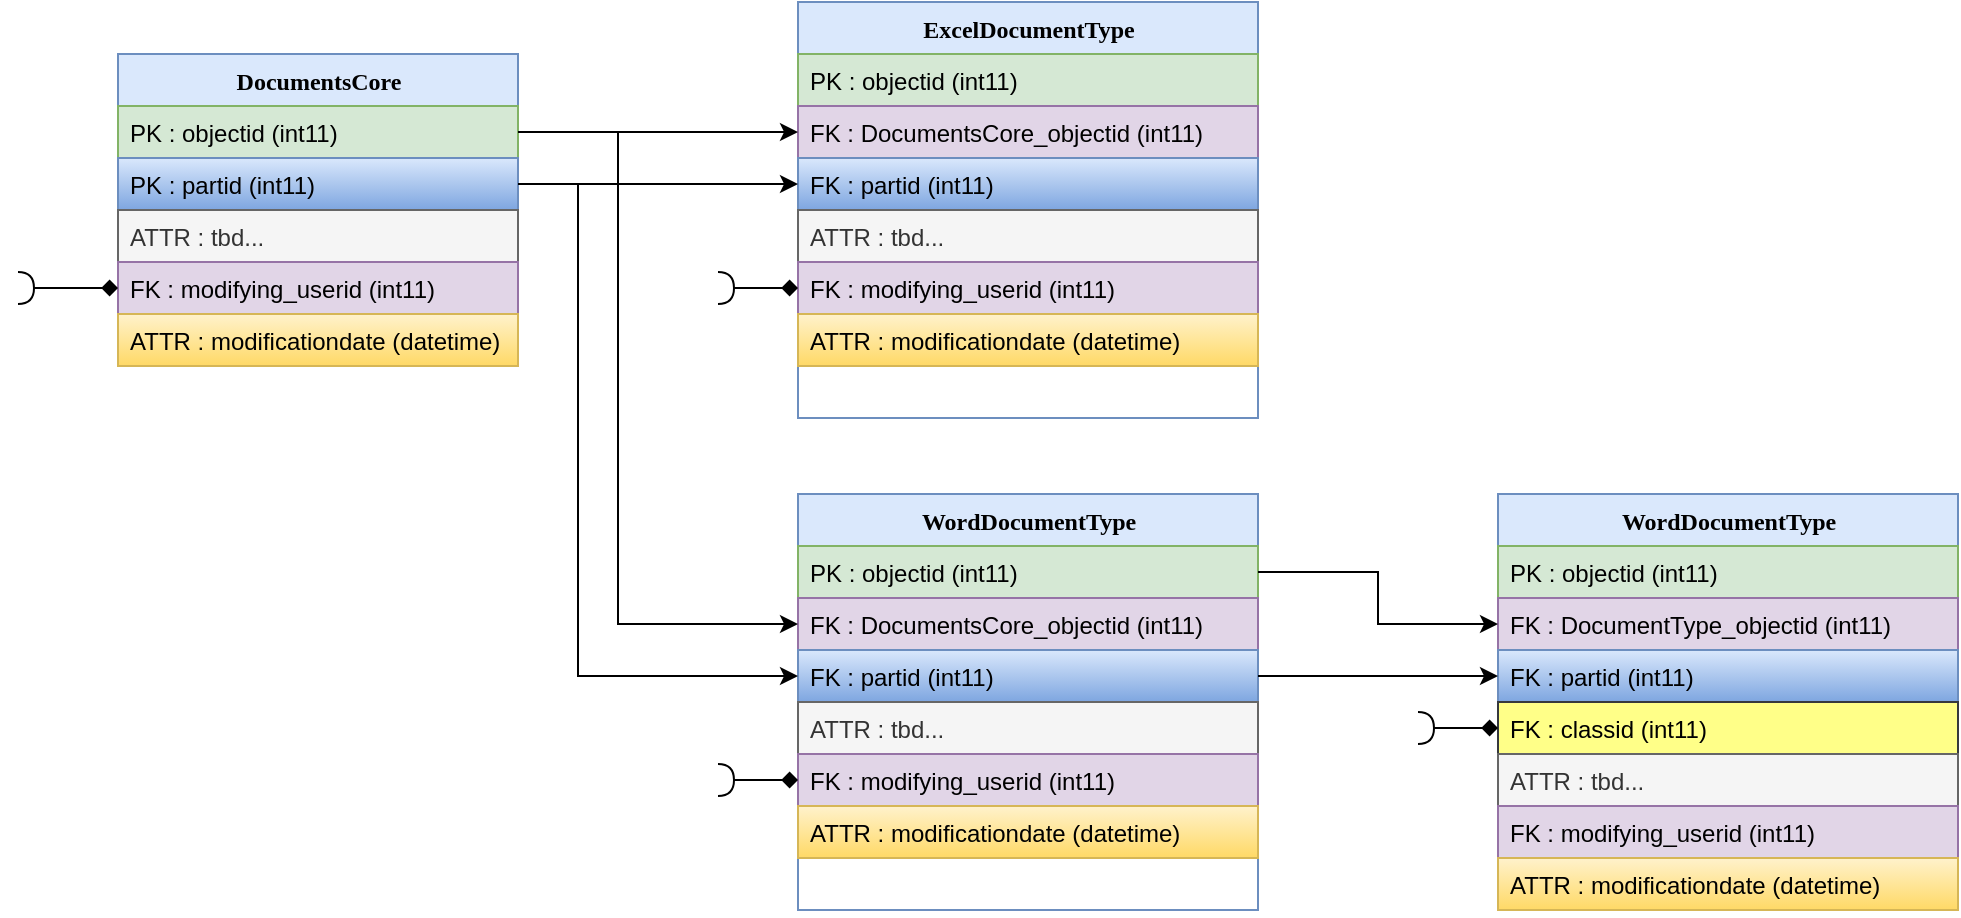 <mxfile version="14.1.4" type="github" pages="3">
  <diagram name="Documents" id="9f46799a-70d6-7492-0946-bef42562c5a5">
    <mxGraphModel dx="1038" dy="585" grid="1" gridSize="10" guides="1" tooltips="1" connect="1" arrows="1" fold="1" page="1" pageScale="1" pageWidth="1100" pageHeight="850" background="#ffffff" math="0" shadow="0">
      <root>
        <mxCell id="0" />
        <mxCell id="1" parent="0" />
        <mxCell id="78961159f06e98e8-17" value="DocumentsCore" style="swimlane;html=1;fontStyle=1;align=center;verticalAlign=top;childLayout=stackLayout;horizontal=1;startSize=26;horizontalStack=0;resizeParent=1;resizeLast=0;collapsible=1;marginBottom=0;swimlaneFillColor=#ffffff;rounded=0;shadow=0;comic=0;labelBackgroundColor=none;strokeWidth=1;fillColor=#dae8fc;fontFamily=Verdana;fontSize=12;strokeColor=#6c8ebf;" parent="1" vertex="1">
          <mxGeometry x="70" y="166" width="200" height="156" as="geometry" />
        </mxCell>
        <mxCell id="78961159f06e98e8-21" value="PK : objectid (int11)" style="text;html=1;strokeColor=#82b366;fillColor=#d5e8d4;align=left;verticalAlign=top;spacingLeft=4;spacingRight=4;whiteSpace=wrap;overflow=hidden;rotatable=0;points=[[0,0.5],[1,0.5]];portConstraint=eastwest;" parent="78961159f06e98e8-17" vertex="1">
          <mxGeometry y="26" width="200" height="26" as="geometry" />
        </mxCell>
        <mxCell id="78961159f06e98e8-23" value="PK : partid (int11)" style="text;html=1;strokeColor=#6c8ebf;fillColor=#dae8fc;align=left;verticalAlign=top;spacingLeft=4;spacingRight=4;whiteSpace=wrap;overflow=hidden;rotatable=0;points=[[0,0.5],[1,0.5]];portConstraint=eastwest;gradientColor=#7ea6e0;" parent="78961159f06e98e8-17" vertex="1">
          <mxGeometry y="52" width="200" height="26" as="geometry" />
        </mxCell>
        <mxCell id="L6q3qHuzGf21snozMCTw-1" value="ATTR : tbd... " style="text;align=left;verticalAlign=top;spacingLeft=4;spacingRight=4;overflow=hidden;rotatable=0;points=[[0,0.5],[1,0.5]];portConstraint=eastwest;fillColor=#f5f5f5;strokeColor=#666666;fontColor=#333333;" vertex="1" parent="78961159f06e98e8-17">
          <mxGeometry y="78" width="200" height="26" as="geometry" />
        </mxCell>
        <mxCell id="78961159f06e98e8-25" value="FK : modifying_userid (int11)" style="text;html=1;strokeColor=#9673a6;fillColor=#e1d5e7;align=left;verticalAlign=top;spacingLeft=4;spacingRight=4;whiteSpace=wrap;overflow=hidden;rotatable=0;points=[[0,0.5],[1,0.5]];portConstraint=eastwest;" parent="78961159f06e98e8-17" vertex="1">
          <mxGeometry y="104" width="200" height="26" as="geometry" />
        </mxCell>
        <mxCell id="78961159f06e98e8-26" value="ATTR : modificationdate (datetime)" style="text;html=1;strokeColor=#d6b656;fillColor=#fff2cc;align=left;verticalAlign=top;spacingLeft=4;spacingRight=4;whiteSpace=wrap;overflow=hidden;rotatable=0;points=[[0,0.5],[1,0.5]];portConstraint=eastwest;gradientColor=#ffd966;" parent="78961159f06e98e8-17" vertex="1">
          <mxGeometry y="130" width="200" height="26" as="geometry" />
        </mxCell>
        <mxCell id="tWtyntJ0W2fYohMLLJV2-1" value="WordDocumentType" style="swimlane;html=1;fontStyle=1;align=center;verticalAlign=top;childLayout=stackLayout;horizontal=1;startSize=26;horizontalStack=0;resizeParent=1;resizeLast=0;collapsible=1;marginBottom=0;swimlaneFillColor=#ffffff;rounded=0;shadow=0;comic=0;labelBackgroundColor=none;strokeWidth=1;fillColor=#dae8fc;fontFamily=Verdana;fontSize=12;strokeColor=#6c8ebf;" vertex="1" parent="1">
          <mxGeometry x="410" y="386" width="230" height="208" as="geometry" />
        </mxCell>
        <mxCell id="tWtyntJ0W2fYohMLLJV2-2" value="PK : objectid (int11)" style="text;html=1;strokeColor=#82b366;fillColor=#d5e8d4;align=left;verticalAlign=top;spacingLeft=4;spacingRight=4;whiteSpace=wrap;overflow=hidden;rotatable=0;points=[[0,0.5],[1,0.5]];portConstraint=eastwest;" vertex="1" parent="tWtyntJ0W2fYohMLLJV2-1">
          <mxGeometry y="26" width="230" height="26" as="geometry" />
        </mxCell>
        <mxCell id="tWtyntJ0W2fYohMLLJV2-7" value="FK : DocumentsCore_objectid (int11)" style="text;html=1;strokeColor=#9673a6;fillColor=#e1d5e7;align=left;verticalAlign=top;spacingLeft=4;spacingRight=4;whiteSpace=wrap;overflow=hidden;rotatable=0;points=[[0,0.5],[1,0.5]];portConstraint=eastwest;" vertex="1" parent="tWtyntJ0W2fYohMLLJV2-1">
          <mxGeometry y="52" width="230" height="26" as="geometry" />
        </mxCell>
        <mxCell id="tWtyntJ0W2fYohMLLJV2-3" value="FK : partid (int11)" style="text;html=1;strokeColor=#6c8ebf;fillColor=#dae8fc;align=left;verticalAlign=top;spacingLeft=4;spacingRight=4;whiteSpace=wrap;overflow=hidden;rotatable=0;points=[[0,0.5],[1,0.5]];portConstraint=eastwest;gradientColor=#7ea6e0;" vertex="1" parent="tWtyntJ0W2fYohMLLJV2-1">
          <mxGeometry y="78" width="230" height="26" as="geometry" />
        </mxCell>
        <mxCell id="tWtyntJ0W2fYohMLLJV2-4" value="ATTR : tbd... " style="text;align=left;verticalAlign=top;spacingLeft=4;spacingRight=4;overflow=hidden;rotatable=0;points=[[0,0.5],[1,0.5]];portConstraint=eastwest;fillColor=#f5f5f5;strokeColor=#666666;fontColor=#333333;" vertex="1" parent="tWtyntJ0W2fYohMLLJV2-1">
          <mxGeometry y="104" width="230" height="26" as="geometry" />
        </mxCell>
        <mxCell id="tWtyntJ0W2fYohMLLJV2-5" value="FK : modifying_userid (int11)" style="text;html=1;strokeColor=#9673a6;fillColor=#e1d5e7;align=left;verticalAlign=top;spacingLeft=4;spacingRight=4;whiteSpace=wrap;overflow=hidden;rotatable=0;points=[[0,0.5],[1,0.5]];portConstraint=eastwest;" vertex="1" parent="tWtyntJ0W2fYohMLLJV2-1">
          <mxGeometry y="130" width="230" height="26" as="geometry" />
        </mxCell>
        <mxCell id="tWtyntJ0W2fYohMLLJV2-6" value="ATTR : modificationdate (datetime)" style="text;html=1;strokeColor=#d6b656;fillColor=#fff2cc;align=left;verticalAlign=top;spacingLeft=4;spacingRight=4;whiteSpace=wrap;overflow=hidden;rotatable=0;points=[[0,0.5],[1,0.5]];portConstraint=eastwest;gradientColor=#ffd966;" vertex="1" parent="tWtyntJ0W2fYohMLLJV2-1">
          <mxGeometry y="156" width="230" height="26" as="geometry" />
        </mxCell>
        <mxCell id="tWtyntJ0W2fYohMLLJV2-8" style="edgeStyle=orthogonalEdgeStyle;rounded=0;orthogonalLoop=1;jettySize=auto;html=1;entryX=0;entryY=0.5;entryDx=0;entryDy=0;" edge="1" parent="1" source="78961159f06e98e8-23" target="tWtyntJ0W2fYohMLLJV2-3">
          <mxGeometry relative="1" as="geometry">
            <Array as="points">
              <mxPoint x="300" y="231" />
              <mxPoint x="300" y="477" />
            </Array>
          </mxGeometry>
        </mxCell>
        <mxCell id="tWtyntJ0W2fYohMLLJV2-9" style="edgeStyle=orthogonalEdgeStyle;rounded=0;orthogonalLoop=1;jettySize=auto;html=1;entryX=0;entryY=0.5;entryDx=0;entryDy=0;" edge="1" parent="1" source="78961159f06e98e8-21" target="tWtyntJ0W2fYohMLLJV2-7">
          <mxGeometry relative="1" as="geometry">
            <Array as="points">
              <mxPoint x="320" y="205" />
              <mxPoint x="320" y="451" />
            </Array>
          </mxGeometry>
        </mxCell>
        <mxCell id="tWtyntJ0W2fYohMLLJV2-11" style="edgeStyle=orthogonalEdgeStyle;rounded=0;orthogonalLoop=1;jettySize=auto;html=1;startArrow=diamond;startFill=1;endArrow=halfCircle;endFill=0;" edge="1" parent="1" source="78961159f06e98e8-25">
          <mxGeometry relative="1" as="geometry">
            <mxPoint x="20" y="283" as="targetPoint" />
          </mxGeometry>
        </mxCell>
        <mxCell id="tWtyntJ0W2fYohMLLJV2-12" style="edgeStyle=orthogonalEdgeStyle;rounded=0;orthogonalLoop=1;jettySize=auto;html=1;startArrow=diamond;startFill=1;endArrow=halfCircle;endFill=0;" edge="1" parent="1" source="tWtyntJ0W2fYohMLLJV2-5">
          <mxGeometry relative="1" as="geometry">
            <mxPoint x="370" y="529" as="targetPoint" />
          </mxGeometry>
        </mxCell>
        <mxCell id="tWtyntJ0W2fYohMLLJV2-14" value="ExcelDocumentType" style="swimlane;html=1;fontStyle=1;align=center;verticalAlign=top;childLayout=stackLayout;horizontal=1;startSize=26;horizontalStack=0;resizeParent=1;resizeLast=0;collapsible=1;marginBottom=0;swimlaneFillColor=#ffffff;rounded=0;shadow=0;comic=0;labelBackgroundColor=none;strokeWidth=1;fillColor=#dae8fc;fontFamily=Verdana;fontSize=12;strokeColor=#6c8ebf;" vertex="1" parent="1">
          <mxGeometry x="410" y="140" width="230" height="208" as="geometry" />
        </mxCell>
        <mxCell id="tWtyntJ0W2fYohMLLJV2-15" value="PK : objectid (int11)" style="text;html=1;strokeColor=#82b366;fillColor=#d5e8d4;align=left;verticalAlign=top;spacingLeft=4;spacingRight=4;whiteSpace=wrap;overflow=hidden;rotatable=0;points=[[0,0.5],[1,0.5]];portConstraint=eastwest;" vertex="1" parent="tWtyntJ0W2fYohMLLJV2-14">
          <mxGeometry y="26" width="230" height="26" as="geometry" />
        </mxCell>
        <mxCell id="tWtyntJ0W2fYohMLLJV2-16" value="FK : DocumentsCore_objectid (int11)" style="text;html=1;strokeColor=#9673a6;fillColor=#e1d5e7;align=left;verticalAlign=top;spacingLeft=4;spacingRight=4;whiteSpace=wrap;overflow=hidden;rotatable=0;points=[[0,0.5],[1,0.5]];portConstraint=eastwest;" vertex="1" parent="tWtyntJ0W2fYohMLLJV2-14">
          <mxGeometry y="52" width="230" height="26" as="geometry" />
        </mxCell>
        <mxCell id="tWtyntJ0W2fYohMLLJV2-17" value="FK : partid (int11)" style="text;html=1;strokeColor=#6c8ebf;fillColor=#dae8fc;align=left;verticalAlign=top;spacingLeft=4;spacingRight=4;whiteSpace=wrap;overflow=hidden;rotatable=0;points=[[0,0.5],[1,0.5]];portConstraint=eastwest;gradientColor=#7ea6e0;" vertex="1" parent="tWtyntJ0W2fYohMLLJV2-14">
          <mxGeometry y="78" width="230" height="26" as="geometry" />
        </mxCell>
        <mxCell id="tWtyntJ0W2fYohMLLJV2-19" value="ATTR : tbd... " style="text;align=left;verticalAlign=top;spacingLeft=4;spacingRight=4;overflow=hidden;rotatable=0;points=[[0,0.5],[1,0.5]];portConstraint=eastwest;fillColor=#f5f5f5;strokeColor=#666666;fontColor=#333333;" vertex="1" parent="tWtyntJ0W2fYohMLLJV2-14">
          <mxGeometry y="104" width="230" height="26" as="geometry" />
        </mxCell>
        <mxCell id="tWtyntJ0W2fYohMLLJV2-20" value="FK : modifying_userid (int11)" style="text;html=1;strokeColor=#9673a6;fillColor=#e1d5e7;align=left;verticalAlign=top;spacingLeft=4;spacingRight=4;whiteSpace=wrap;overflow=hidden;rotatable=0;points=[[0,0.5],[1,0.5]];portConstraint=eastwest;" vertex="1" parent="tWtyntJ0W2fYohMLLJV2-14">
          <mxGeometry y="130" width="230" height="26" as="geometry" />
        </mxCell>
        <mxCell id="tWtyntJ0W2fYohMLLJV2-21" value="ATTR : modificationdate (datetime)" style="text;html=1;strokeColor=#d6b656;fillColor=#fff2cc;align=left;verticalAlign=top;spacingLeft=4;spacingRight=4;whiteSpace=wrap;overflow=hidden;rotatable=0;points=[[0,0.5],[1,0.5]];portConstraint=eastwest;gradientColor=#ffd966;" vertex="1" parent="tWtyntJ0W2fYohMLLJV2-14">
          <mxGeometry y="156" width="230" height="26" as="geometry" />
        </mxCell>
        <mxCell id="tWtyntJ0W2fYohMLLJV2-23" style="edgeStyle=orthogonalEdgeStyle;rounded=0;orthogonalLoop=1;jettySize=auto;html=1;startArrow=diamond;startFill=1;endArrow=halfCircle;endFill=0;" edge="1" parent="1" source="tWtyntJ0W2fYohMLLJV2-20">
          <mxGeometry relative="1" as="geometry">
            <mxPoint x="370" y="283" as="targetPoint" />
          </mxGeometry>
        </mxCell>
        <mxCell id="tWtyntJ0W2fYohMLLJV2-25" style="edgeStyle=orthogonalEdgeStyle;rounded=0;orthogonalLoop=1;jettySize=auto;html=1;entryX=0;entryY=0.5;entryDx=0;entryDy=0;startArrow=none;startFill=0;endArrow=classic;endFill=1;" edge="1" parent="1" source="78961159f06e98e8-21" target="tWtyntJ0W2fYohMLLJV2-16">
          <mxGeometry relative="1" as="geometry" />
        </mxCell>
        <mxCell id="tWtyntJ0W2fYohMLLJV2-27" style="edgeStyle=orthogonalEdgeStyle;rounded=0;orthogonalLoop=1;jettySize=auto;html=1;entryX=0;entryY=0.5;entryDx=0;entryDy=0;startArrow=none;startFill=0;endArrow=classic;endFill=1;" edge="1" parent="1" source="78961159f06e98e8-23" target="tWtyntJ0W2fYohMLLJV2-17">
          <mxGeometry relative="1" as="geometry" />
        </mxCell>
        <mxCell id="tWtyntJ0W2fYohMLLJV2-28" value="WordDocumentType" style="swimlane;html=1;fontStyle=1;align=center;verticalAlign=top;childLayout=stackLayout;horizontal=1;startSize=26;horizontalStack=0;resizeParent=1;resizeLast=0;collapsible=1;marginBottom=0;swimlaneFillColor=#ffffff;rounded=0;shadow=0;comic=0;labelBackgroundColor=none;strokeWidth=1;fillColor=#dae8fc;fontFamily=Verdana;fontSize=12;strokeColor=#6c8ebf;" vertex="1" parent="1">
          <mxGeometry x="760" y="386" width="230" height="208" as="geometry" />
        </mxCell>
        <mxCell id="tWtyntJ0W2fYohMLLJV2-29" value="PK : objectid (int11)" style="text;html=1;strokeColor=#82b366;fillColor=#d5e8d4;align=left;verticalAlign=top;spacingLeft=4;spacingRight=4;whiteSpace=wrap;overflow=hidden;rotatable=0;points=[[0,0.5],[1,0.5]];portConstraint=eastwest;" vertex="1" parent="tWtyntJ0W2fYohMLLJV2-28">
          <mxGeometry y="26" width="230" height="26" as="geometry" />
        </mxCell>
        <mxCell id="tWtyntJ0W2fYohMLLJV2-30" value="FK : DocumentType_objectid (int11)" style="text;html=1;strokeColor=#9673a6;fillColor=#e1d5e7;align=left;verticalAlign=top;spacingLeft=4;spacingRight=4;whiteSpace=wrap;overflow=hidden;rotatable=0;points=[[0,0.5],[1,0.5]];portConstraint=eastwest;" vertex="1" parent="tWtyntJ0W2fYohMLLJV2-28">
          <mxGeometry y="52" width="230" height="26" as="geometry" />
        </mxCell>
        <mxCell id="tWtyntJ0W2fYohMLLJV2-31" value="FK : partid (int11)" style="text;html=1;strokeColor=#6c8ebf;fillColor=#dae8fc;align=left;verticalAlign=top;spacingLeft=4;spacingRight=4;whiteSpace=wrap;overflow=hidden;rotatable=0;points=[[0,0.5],[1,0.5]];portConstraint=eastwest;gradientColor=#7ea6e0;" vertex="1" parent="tWtyntJ0W2fYohMLLJV2-28">
          <mxGeometry y="78" width="230" height="26" as="geometry" />
        </mxCell>
        <mxCell id="tWtyntJ0W2fYohMLLJV2-32" value="FK : classid (int11) " style="text;align=left;verticalAlign=top;spacingLeft=4;spacingRight=4;overflow=hidden;rotatable=0;points=[[0,0.5],[1,0.5]];portConstraint=eastwest;fillColor=#ffff88;strokeColor=#36393d;" vertex="1" parent="tWtyntJ0W2fYohMLLJV2-28">
          <mxGeometry y="104" width="230" height="26" as="geometry" />
        </mxCell>
        <mxCell id="tWtyntJ0W2fYohMLLJV2-33" value="ATTR : tbd... " style="text;align=left;verticalAlign=top;spacingLeft=4;spacingRight=4;overflow=hidden;rotatable=0;points=[[0,0.5],[1,0.5]];portConstraint=eastwest;fillColor=#f5f5f5;strokeColor=#666666;fontColor=#333333;" vertex="1" parent="tWtyntJ0W2fYohMLLJV2-28">
          <mxGeometry y="130" width="230" height="26" as="geometry" />
        </mxCell>
        <mxCell id="tWtyntJ0W2fYohMLLJV2-34" value="FK : modifying_userid (int11)" style="text;html=1;strokeColor=#9673a6;fillColor=#e1d5e7;align=left;verticalAlign=top;spacingLeft=4;spacingRight=4;whiteSpace=wrap;overflow=hidden;rotatable=0;points=[[0,0.5],[1,0.5]];portConstraint=eastwest;" vertex="1" parent="tWtyntJ0W2fYohMLLJV2-28">
          <mxGeometry y="156" width="230" height="26" as="geometry" />
        </mxCell>
        <mxCell id="tWtyntJ0W2fYohMLLJV2-35" value="ATTR : modificationdate (datetime)" style="text;html=1;strokeColor=#d6b656;fillColor=#fff2cc;align=left;verticalAlign=top;spacingLeft=4;spacingRight=4;whiteSpace=wrap;overflow=hidden;rotatable=0;points=[[0,0.5],[1,0.5]];portConstraint=eastwest;gradientColor=#ffd966;" vertex="1" parent="tWtyntJ0W2fYohMLLJV2-28">
          <mxGeometry y="182" width="230" height="26" as="geometry" />
        </mxCell>
        <mxCell id="tWtyntJ0W2fYohMLLJV2-36" style="edgeStyle=orthogonalEdgeStyle;rounded=0;orthogonalLoop=1;jettySize=auto;html=1;entryX=0;entryY=0.5;entryDx=0;entryDy=0;startArrow=none;startFill=0;endArrow=classic;endFill=1;" edge="1" parent="1" source="tWtyntJ0W2fYohMLLJV2-2" target="tWtyntJ0W2fYohMLLJV2-30">
          <mxGeometry relative="1" as="geometry" />
        </mxCell>
        <mxCell id="tWtyntJ0W2fYohMLLJV2-37" style="edgeStyle=orthogonalEdgeStyle;rounded=0;orthogonalLoop=1;jettySize=auto;html=1;entryX=0;entryY=0.5;entryDx=0;entryDy=0;startArrow=none;startFill=0;endArrow=classic;endFill=1;" edge="1" parent="1" source="tWtyntJ0W2fYohMLLJV2-3" target="tWtyntJ0W2fYohMLLJV2-31">
          <mxGeometry relative="1" as="geometry" />
        </mxCell>
        <mxCell id="tWtyntJ0W2fYohMLLJV2-38" style="edgeStyle=orthogonalEdgeStyle;rounded=0;orthogonalLoop=1;jettySize=auto;html=1;startArrow=diamond;startFill=1;endArrow=halfCircle;endFill=0;exitX=0;exitY=0.5;exitDx=0;exitDy=0;" edge="1" parent="1" source="tWtyntJ0W2fYohMLLJV2-32">
          <mxGeometry relative="1" as="geometry">
            <mxPoint x="720" y="503" as="targetPoint" />
            <mxPoint x="420" y="539" as="sourcePoint" />
          </mxGeometry>
        </mxCell>
      </root>
    </mxGraphModel>
  </diagram>
  <diagram id="blNGxLANSBwLcpK6y5iY" name="DocumentsControl">
    <mxGraphModel dx="1038" dy="585" grid="1" gridSize="10" guides="1" tooltips="1" connect="1" arrows="1" fold="1" page="1" pageScale="1" pageWidth="850" pageHeight="1100" math="0" shadow="0">
      <root>
        <mxCell id="j6OnJKvHNAxHMf2_PJZD-0" />
        <mxCell id="j6OnJKvHNAxHMf2_PJZD-1" parent="j6OnJKvHNAxHMf2_PJZD-0" />
        <mxCell id="rtnRG3bze1mWDZzc8cXc-0" value="DocumentsControl" style="swimlane;fontStyle=5;childLayout=stackLayout;horizontal=1;startSize=26;fillColor=#dae8fc;horizontalStack=0;resizeParent=1;resizeParentMax=0;resizeLast=0;collapsible=1;marginBottom=0;align=center;strokeColor=#6c8ebf;" vertex="1" parent="j6OnJKvHNAxHMf2_PJZD-1">
          <mxGeometry x="490" y="83" width="240" height="442" as="geometry" />
        </mxCell>
        <mxCell id="rtnRG3bze1mWDZzc8cXc-1" value="PK : ID" style="text;strokeColor=#82b366;fillColor=#d5e8d4;align=left;verticalAlign=top;spacingLeft=4;spacingRight=4;overflow=hidden;rotatable=0;points=[[0,0.5],[1,0.5]];portConstraint=eastwest;" vertex="1" parent="rtnRG3bze1mWDZzc8cXc-0">
          <mxGeometry y="26" width="240" height="26" as="geometry" />
        </mxCell>
        <mxCell id="rtnRG3bze1mWDZzc8cXc-2" value="FK : ObjectID" style="text;strokeColor=#9673a6;fillColor=#e1d5e7;align=left;verticalAlign=top;spacingLeft=4;spacingRight=4;overflow=hidden;rotatable=0;points=[[0,0.5],[1,0.5]];portConstraint=eastwest;" vertex="1" parent="rtnRG3bze1mWDZzc8cXc-0">
          <mxGeometry y="52" width="240" height="26" as="geometry" />
        </mxCell>
        <mxCell id="rtnRG3bze1mWDZzc8cXc-3" value="FK : DocumentCore_ObjectID" style="text;strokeColor=#9673a6;fillColor=#e1d5e7;align=left;verticalAlign=top;spacingLeft=4;spacingRight=4;overflow=hidden;rotatable=0;points=[[0,0.5],[1,0.5]];portConstraint=eastwest;" vertex="1" parent="rtnRG3bze1mWDZzc8cXc-0">
          <mxGeometry y="78" width="240" height="26" as="geometry" />
        </mxCell>
        <mxCell id="rtnRG3bze1mWDZzc8cXc-4" value="FK : PartID" style="text;strokeColor=#6c8ebf;fillColor=#dae8fc;align=left;verticalAlign=top;spacingLeft=4;spacingRight=4;overflow=hidden;rotatable=0;points=[[0,0.5],[1,0.5]];portConstraint=eastwest;gradientColor=#7ea6e0;" vertex="1" parent="rtnRG3bze1mWDZzc8cXc-0">
          <mxGeometry y="104" width="240" height="26" as="geometry" />
        </mxCell>
        <mxCell id="rtnRG3bze1mWDZzc8cXc-5" value="FK : ClassID" style="text;strokeColor=#36393d;fillColor=#ffff88;align=left;verticalAlign=top;spacingLeft=4;spacingRight=4;overflow=hidden;rotatable=0;points=[[0,0.5],[1,0.5]];portConstraint=eastwest;" vertex="1" parent="rtnRG3bze1mWDZzc8cXc-0">
          <mxGeometry y="130" width="240" height="26" as="geometry" />
        </mxCell>
        <mxCell id="rtnRG3bze1mWDZzc8cXc-6" value="ATTR : Part Number" style="text;strokeColor=#d6b656;fillColor=#fff2cc;align=left;verticalAlign=top;spacingLeft=4;spacingRight=4;overflow=hidden;rotatable=0;points=[[0,0.5],[1,0.5]];portConstraint=eastwest;" vertex="1" parent="rtnRG3bze1mWDZzc8cXc-0">
          <mxGeometry y="156" width="240" height="26" as="geometry" />
        </mxCell>
        <mxCell id="rtnRG3bze1mWDZzc8cXc-7" value="ATTR : FileName" style="text;strokeColor=#d6b656;fillColor=#fff2cc;align=left;verticalAlign=top;spacingLeft=4;spacingRight=4;overflow=hidden;rotatable=0;points=[[0,0.5],[1,0.5]];portConstraint=eastwest;" vertex="1" parent="rtnRG3bze1mWDZzc8cXc-0">
          <mxGeometry y="182" width="240" height="26" as="geometry" />
        </mxCell>
        <mxCell id="rtnRG3bze1mWDZzc8cXc-8" value="ATTR : VaultID" style="text;strokeColor=#d6b656;fillColor=#fff2cc;align=left;verticalAlign=top;spacingLeft=4;spacingRight=4;overflow=hidden;rotatable=0;points=[[0,0.5],[1,0.5]];portConstraint=eastwest;" vertex="1" parent="rtnRG3bze1mWDZzc8cXc-0">
          <mxGeometry y="208" width="240" height="26" as="geometry" />
        </mxCell>
        <mxCell id="rtnRG3bze1mWDZzc8cXc-9" value="ATTR : VaultFileName" style="text;strokeColor=#d6b656;fillColor=#fff2cc;align=left;verticalAlign=top;spacingLeft=4;spacingRight=4;overflow=hidden;rotatable=0;points=[[0,0.5],[1,0.5]];portConstraint=eastwest;" vertex="1" parent="rtnRG3bze1mWDZzc8cXc-0">
          <mxGeometry y="234" width="240" height="26" as="geometry" />
        </mxCell>
        <mxCell id="rtnRG3bze1mWDZzc8cXc-10" value="ATTR : MajorRevision" style="text;strokeColor=#d6b656;fillColor=#fff2cc;align=left;verticalAlign=top;spacingLeft=4;spacingRight=4;overflow=hidden;rotatable=0;points=[[0,0.5],[1,0.5]];portConstraint=eastwest;" vertex="1" parent="rtnRG3bze1mWDZzc8cXc-0">
          <mxGeometry y="260" width="240" height="26" as="geometry" />
        </mxCell>
        <mxCell id="rtnRG3bze1mWDZzc8cXc-11" value="ATTR : MinorRevision" style="text;strokeColor=#d6b656;fillColor=#fff2cc;align=left;verticalAlign=top;spacingLeft=4;spacingRight=4;overflow=hidden;rotatable=0;points=[[0,0.5],[1,0.5]];portConstraint=eastwest;" vertex="1" parent="rtnRG3bze1mWDZzc8cXc-0">
          <mxGeometry y="286" width="240" height="26" as="geometry" />
        </mxCell>
        <mxCell id="rtnRG3bze1mWDZzc8cXc-12" value="ATTR : ReleaseState" style="text;strokeColor=#d6b656;fillColor=#fff2cc;align=left;verticalAlign=top;spacingLeft=4;spacingRight=4;overflow=hidden;rotatable=0;points=[[0,0.5],[1,0.5]];portConstraint=eastwest;" vertex="1" parent="rtnRG3bze1mWDZzc8cXc-0">
          <mxGeometry y="312" width="240" height="26" as="geometry" />
        </mxCell>
        <mxCell id="rtnRG3bze1mWDZzc8cXc-13" value="ATTR : WorkingState" style="text;strokeColor=#d6b656;fillColor=#fff2cc;align=left;verticalAlign=top;spacingLeft=4;spacingRight=4;overflow=hidden;rotatable=0;points=[[0,0.5],[1,0.5]];portConstraint=eastwest;" vertex="1" parent="rtnRG3bze1mWDZzc8cXc-0">
          <mxGeometry y="338" width="240" height="26" as="geometry" />
        </mxCell>
        <mxCell id="rtnRG3bze1mWDZzc8cXc-14" value="ATTR : TBD... " style="text;align=left;verticalAlign=top;spacingLeft=4;spacingRight=4;overflow=hidden;rotatable=0;points=[[0,0.5],[1,0.5]];portConstraint=eastwest;fillColor=#f5f5f5;strokeColor=#666666;fontColor=#333333;" vertex="1" parent="rtnRG3bze1mWDZzc8cXc-0">
          <mxGeometry y="364" width="240" height="26" as="geometry" />
        </mxCell>
        <mxCell id="rtnRG3bze1mWDZzc8cXc-15" value="FK : ModifyingUserID" style="text;strokeColor=#9673a6;fillColor=#e1d5e7;align=left;verticalAlign=top;spacingLeft=4;spacingRight=4;overflow=hidden;rotatable=0;points=[[0,0.5],[1,0.5]];portConstraint=eastwest;" vertex="1" parent="rtnRG3bze1mWDZzc8cXc-0">
          <mxGeometry y="390" width="240" height="26" as="geometry" />
        </mxCell>
        <mxCell id="rtnRG3bze1mWDZzc8cXc-16" value="ATTR : ModifyingDate " style="text;strokeColor=#d6b656;fillColor=#fff2cc;align=left;verticalAlign=top;spacingLeft=4;spacingRight=4;overflow=hidden;rotatable=0;points=[[0,0.5],[1,0.5]];portConstraint=eastwest;" vertex="1" parent="rtnRG3bze1mWDZzc8cXc-0">
          <mxGeometry y="416" width="240" height="26" as="geometry" />
        </mxCell>
      </root>
    </mxGraphModel>
  </diagram>
  <diagram id="1WnD-2gzByCTzVlDKXq1" name="DocumentVault">
    <mxGraphModel dx="1038" dy="585" grid="1" gridSize="10" guides="1" tooltips="1" connect="1" arrows="1" fold="1" page="1" pageScale="1" pageWidth="850" pageHeight="1100" math="0" shadow="0">
      <root>
        <mxCell id="SCBvQeUCC7gjxnijAsdY-0" />
        <mxCell id="SCBvQeUCC7gjxnijAsdY-1" parent="SCBvQeUCC7gjxnijAsdY-0" />
      </root>
    </mxGraphModel>
  </diagram>
</mxfile>
